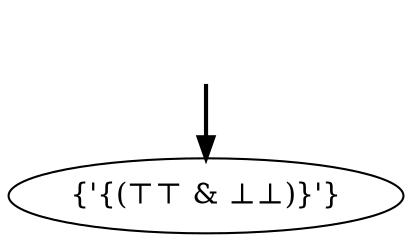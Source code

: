digraph {
	fake [style=invisible]
	"{'{(⊤⊤ & ⊥⊥)}'}" [root=true]
	fake -> "{'{(⊤⊤ & ⊥⊥)}'}" [style=bold]
}
